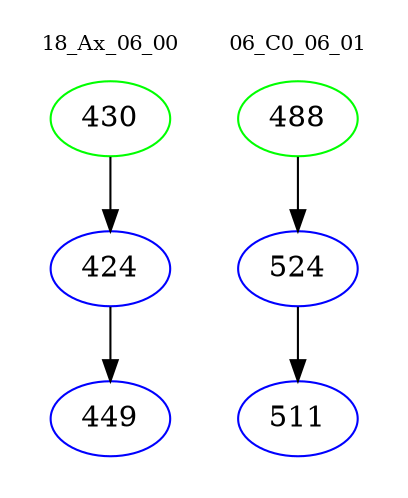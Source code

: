 digraph{
subgraph cluster_0 {
color = white
label = "18_Ax_06_00";
fontsize=10;
T0_430 [label="430", color="green"]
T0_430 -> T0_424 [color="black"]
T0_424 [label="424", color="blue"]
T0_424 -> T0_449 [color="black"]
T0_449 [label="449", color="blue"]
}
subgraph cluster_1 {
color = white
label = "06_C0_06_01";
fontsize=10;
T1_488 [label="488", color="green"]
T1_488 -> T1_524 [color="black"]
T1_524 [label="524", color="blue"]
T1_524 -> T1_511 [color="black"]
T1_511 [label="511", color="blue"]
}
}
